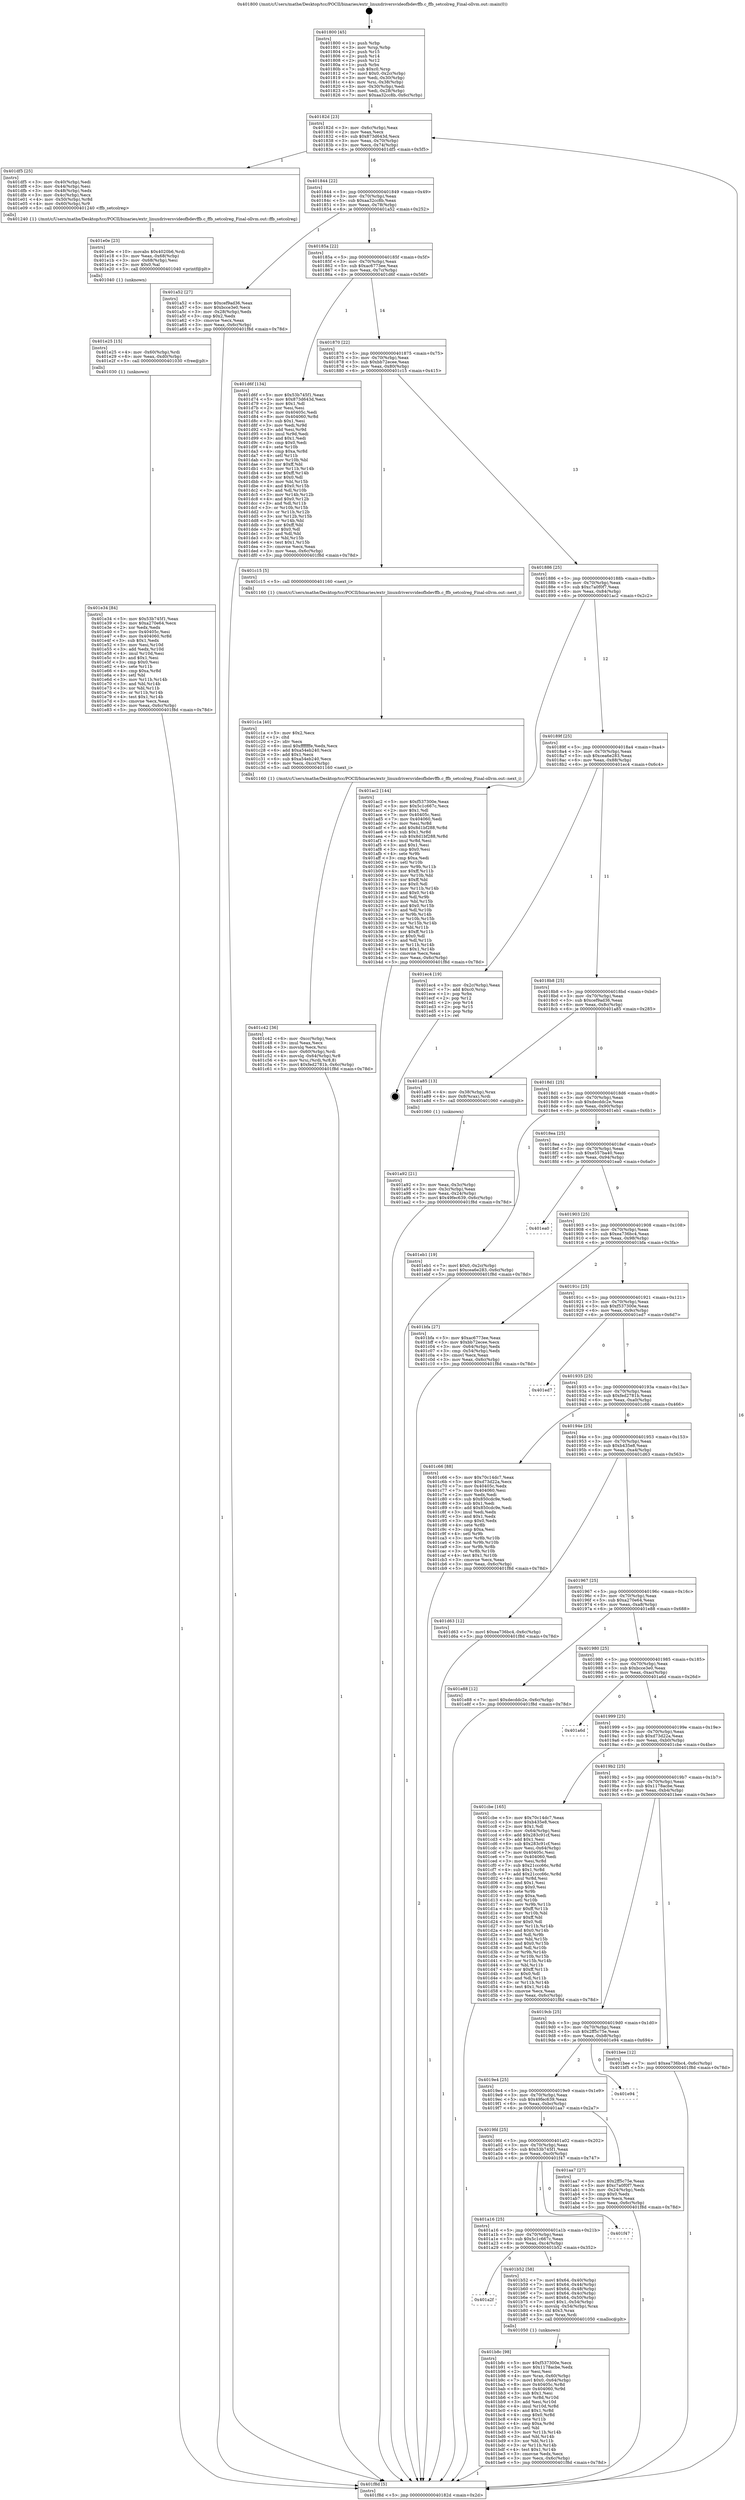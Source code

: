 digraph "0x401800" {
  label = "0x401800 (/mnt/c/Users/mathe/Desktop/tcc/POCII/binaries/extr_linuxdriversvideofbdevffb.c_ffb_setcolreg_Final-ollvm.out::main(0))"
  labelloc = "t"
  node[shape=record]

  Entry [label="",width=0.3,height=0.3,shape=circle,fillcolor=black,style=filled]
  "0x40182d" [label="{
     0x40182d [23]\l
     | [instrs]\l
     &nbsp;&nbsp;0x40182d \<+3\>: mov -0x6c(%rbp),%eax\l
     &nbsp;&nbsp;0x401830 \<+2\>: mov %eax,%ecx\l
     &nbsp;&nbsp;0x401832 \<+6\>: sub $0x873d643d,%ecx\l
     &nbsp;&nbsp;0x401838 \<+3\>: mov %eax,-0x70(%rbp)\l
     &nbsp;&nbsp;0x40183b \<+3\>: mov %ecx,-0x74(%rbp)\l
     &nbsp;&nbsp;0x40183e \<+6\>: je 0000000000401df5 \<main+0x5f5\>\l
  }"]
  "0x401df5" [label="{
     0x401df5 [25]\l
     | [instrs]\l
     &nbsp;&nbsp;0x401df5 \<+3\>: mov -0x40(%rbp),%edi\l
     &nbsp;&nbsp;0x401df8 \<+3\>: mov -0x44(%rbp),%esi\l
     &nbsp;&nbsp;0x401dfb \<+3\>: mov -0x48(%rbp),%edx\l
     &nbsp;&nbsp;0x401dfe \<+3\>: mov -0x4c(%rbp),%ecx\l
     &nbsp;&nbsp;0x401e01 \<+4\>: mov -0x50(%rbp),%r8d\l
     &nbsp;&nbsp;0x401e05 \<+4\>: mov -0x60(%rbp),%r9\l
     &nbsp;&nbsp;0x401e09 \<+5\>: call 0000000000401240 \<ffb_setcolreg\>\l
     | [calls]\l
     &nbsp;&nbsp;0x401240 \{1\} (/mnt/c/Users/mathe/Desktop/tcc/POCII/binaries/extr_linuxdriversvideofbdevffb.c_ffb_setcolreg_Final-ollvm.out::ffb_setcolreg)\l
  }"]
  "0x401844" [label="{
     0x401844 [22]\l
     | [instrs]\l
     &nbsp;&nbsp;0x401844 \<+5\>: jmp 0000000000401849 \<main+0x49\>\l
     &nbsp;&nbsp;0x401849 \<+3\>: mov -0x70(%rbp),%eax\l
     &nbsp;&nbsp;0x40184c \<+5\>: sub $0xaa32cc8b,%eax\l
     &nbsp;&nbsp;0x401851 \<+3\>: mov %eax,-0x78(%rbp)\l
     &nbsp;&nbsp;0x401854 \<+6\>: je 0000000000401a52 \<main+0x252\>\l
  }"]
  Exit [label="",width=0.3,height=0.3,shape=circle,fillcolor=black,style=filled,peripheries=2]
  "0x401a52" [label="{
     0x401a52 [27]\l
     | [instrs]\l
     &nbsp;&nbsp;0x401a52 \<+5\>: mov $0xcef9ad36,%eax\l
     &nbsp;&nbsp;0x401a57 \<+5\>: mov $0xbcce3e0,%ecx\l
     &nbsp;&nbsp;0x401a5c \<+3\>: mov -0x28(%rbp),%edx\l
     &nbsp;&nbsp;0x401a5f \<+3\>: cmp $0x2,%edx\l
     &nbsp;&nbsp;0x401a62 \<+3\>: cmovne %ecx,%eax\l
     &nbsp;&nbsp;0x401a65 \<+3\>: mov %eax,-0x6c(%rbp)\l
     &nbsp;&nbsp;0x401a68 \<+5\>: jmp 0000000000401f8d \<main+0x78d\>\l
  }"]
  "0x40185a" [label="{
     0x40185a [22]\l
     | [instrs]\l
     &nbsp;&nbsp;0x40185a \<+5\>: jmp 000000000040185f \<main+0x5f\>\l
     &nbsp;&nbsp;0x40185f \<+3\>: mov -0x70(%rbp),%eax\l
     &nbsp;&nbsp;0x401862 \<+5\>: sub $0xac6773ee,%eax\l
     &nbsp;&nbsp;0x401867 \<+3\>: mov %eax,-0x7c(%rbp)\l
     &nbsp;&nbsp;0x40186a \<+6\>: je 0000000000401d6f \<main+0x56f\>\l
  }"]
  "0x401f8d" [label="{
     0x401f8d [5]\l
     | [instrs]\l
     &nbsp;&nbsp;0x401f8d \<+5\>: jmp 000000000040182d \<main+0x2d\>\l
  }"]
  "0x401800" [label="{
     0x401800 [45]\l
     | [instrs]\l
     &nbsp;&nbsp;0x401800 \<+1\>: push %rbp\l
     &nbsp;&nbsp;0x401801 \<+3\>: mov %rsp,%rbp\l
     &nbsp;&nbsp;0x401804 \<+2\>: push %r15\l
     &nbsp;&nbsp;0x401806 \<+2\>: push %r14\l
     &nbsp;&nbsp;0x401808 \<+2\>: push %r12\l
     &nbsp;&nbsp;0x40180a \<+1\>: push %rbx\l
     &nbsp;&nbsp;0x40180b \<+7\>: sub $0xc0,%rsp\l
     &nbsp;&nbsp;0x401812 \<+7\>: movl $0x0,-0x2c(%rbp)\l
     &nbsp;&nbsp;0x401819 \<+3\>: mov %edi,-0x30(%rbp)\l
     &nbsp;&nbsp;0x40181c \<+4\>: mov %rsi,-0x38(%rbp)\l
     &nbsp;&nbsp;0x401820 \<+3\>: mov -0x30(%rbp),%edi\l
     &nbsp;&nbsp;0x401823 \<+3\>: mov %edi,-0x28(%rbp)\l
     &nbsp;&nbsp;0x401826 \<+7\>: movl $0xaa32cc8b,-0x6c(%rbp)\l
  }"]
  "0x401e34" [label="{
     0x401e34 [84]\l
     | [instrs]\l
     &nbsp;&nbsp;0x401e34 \<+5\>: mov $0x53b745f1,%eax\l
     &nbsp;&nbsp;0x401e39 \<+5\>: mov $0xa270e64,%ecx\l
     &nbsp;&nbsp;0x401e3e \<+2\>: xor %edx,%edx\l
     &nbsp;&nbsp;0x401e40 \<+7\>: mov 0x40405c,%esi\l
     &nbsp;&nbsp;0x401e47 \<+8\>: mov 0x404060,%r8d\l
     &nbsp;&nbsp;0x401e4f \<+3\>: sub $0x1,%edx\l
     &nbsp;&nbsp;0x401e52 \<+3\>: mov %esi,%r10d\l
     &nbsp;&nbsp;0x401e55 \<+3\>: add %edx,%r10d\l
     &nbsp;&nbsp;0x401e58 \<+4\>: imul %r10d,%esi\l
     &nbsp;&nbsp;0x401e5c \<+3\>: and $0x1,%esi\l
     &nbsp;&nbsp;0x401e5f \<+3\>: cmp $0x0,%esi\l
     &nbsp;&nbsp;0x401e62 \<+4\>: sete %r11b\l
     &nbsp;&nbsp;0x401e66 \<+4\>: cmp $0xa,%r8d\l
     &nbsp;&nbsp;0x401e6a \<+3\>: setl %bl\l
     &nbsp;&nbsp;0x401e6d \<+3\>: mov %r11b,%r14b\l
     &nbsp;&nbsp;0x401e70 \<+3\>: and %bl,%r14b\l
     &nbsp;&nbsp;0x401e73 \<+3\>: xor %bl,%r11b\l
     &nbsp;&nbsp;0x401e76 \<+3\>: or %r11b,%r14b\l
     &nbsp;&nbsp;0x401e79 \<+4\>: test $0x1,%r14b\l
     &nbsp;&nbsp;0x401e7d \<+3\>: cmovne %ecx,%eax\l
     &nbsp;&nbsp;0x401e80 \<+3\>: mov %eax,-0x6c(%rbp)\l
     &nbsp;&nbsp;0x401e83 \<+5\>: jmp 0000000000401f8d \<main+0x78d\>\l
  }"]
  "0x401d6f" [label="{
     0x401d6f [134]\l
     | [instrs]\l
     &nbsp;&nbsp;0x401d6f \<+5\>: mov $0x53b745f1,%eax\l
     &nbsp;&nbsp;0x401d74 \<+5\>: mov $0x873d643d,%ecx\l
     &nbsp;&nbsp;0x401d79 \<+2\>: mov $0x1,%dl\l
     &nbsp;&nbsp;0x401d7b \<+2\>: xor %esi,%esi\l
     &nbsp;&nbsp;0x401d7d \<+7\>: mov 0x40405c,%edi\l
     &nbsp;&nbsp;0x401d84 \<+8\>: mov 0x404060,%r8d\l
     &nbsp;&nbsp;0x401d8c \<+3\>: sub $0x1,%esi\l
     &nbsp;&nbsp;0x401d8f \<+3\>: mov %edi,%r9d\l
     &nbsp;&nbsp;0x401d92 \<+3\>: add %esi,%r9d\l
     &nbsp;&nbsp;0x401d95 \<+4\>: imul %r9d,%edi\l
     &nbsp;&nbsp;0x401d99 \<+3\>: and $0x1,%edi\l
     &nbsp;&nbsp;0x401d9c \<+3\>: cmp $0x0,%edi\l
     &nbsp;&nbsp;0x401d9f \<+4\>: sete %r10b\l
     &nbsp;&nbsp;0x401da3 \<+4\>: cmp $0xa,%r8d\l
     &nbsp;&nbsp;0x401da7 \<+4\>: setl %r11b\l
     &nbsp;&nbsp;0x401dab \<+3\>: mov %r10b,%bl\l
     &nbsp;&nbsp;0x401dae \<+3\>: xor $0xff,%bl\l
     &nbsp;&nbsp;0x401db1 \<+3\>: mov %r11b,%r14b\l
     &nbsp;&nbsp;0x401db4 \<+4\>: xor $0xff,%r14b\l
     &nbsp;&nbsp;0x401db8 \<+3\>: xor $0x0,%dl\l
     &nbsp;&nbsp;0x401dbb \<+3\>: mov %bl,%r15b\l
     &nbsp;&nbsp;0x401dbe \<+4\>: and $0x0,%r15b\l
     &nbsp;&nbsp;0x401dc2 \<+3\>: and %dl,%r10b\l
     &nbsp;&nbsp;0x401dc5 \<+3\>: mov %r14b,%r12b\l
     &nbsp;&nbsp;0x401dc8 \<+4\>: and $0x0,%r12b\l
     &nbsp;&nbsp;0x401dcc \<+3\>: and %dl,%r11b\l
     &nbsp;&nbsp;0x401dcf \<+3\>: or %r10b,%r15b\l
     &nbsp;&nbsp;0x401dd2 \<+3\>: or %r11b,%r12b\l
     &nbsp;&nbsp;0x401dd5 \<+3\>: xor %r12b,%r15b\l
     &nbsp;&nbsp;0x401dd8 \<+3\>: or %r14b,%bl\l
     &nbsp;&nbsp;0x401ddb \<+3\>: xor $0xff,%bl\l
     &nbsp;&nbsp;0x401dde \<+3\>: or $0x0,%dl\l
     &nbsp;&nbsp;0x401de1 \<+2\>: and %dl,%bl\l
     &nbsp;&nbsp;0x401de3 \<+3\>: or %bl,%r15b\l
     &nbsp;&nbsp;0x401de6 \<+4\>: test $0x1,%r15b\l
     &nbsp;&nbsp;0x401dea \<+3\>: cmovne %ecx,%eax\l
     &nbsp;&nbsp;0x401ded \<+3\>: mov %eax,-0x6c(%rbp)\l
     &nbsp;&nbsp;0x401df0 \<+5\>: jmp 0000000000401f8d \<main+0x78d\>\l
  }"]
  "0x401870" [label="{
     0x401870 [22]\l
     | [instrs]\l
     &nbsp;&nbsp;0x401870 \<+5\>: jmp 0000000000401875 \<main+0x75\>\l
     &nbsp;&nbsp;0x401875 \<+3\>: mov -0x70(%rbp),%eax\l
     &nbsp;&nbsp;0x401878 \<+5\>: sub $0xbb72ecee,%eax\l
     &nbsp;&nbsp;0x40187d \<+3\>: mov %eax,-0x80(%rbp)\l
     &nbsp;&nbsp;0x401880 \<+6\>: je 0000000000401c15 \<main+0x415\>\l
  }"]
  "0x401e25" [label="{
     0x401e25 [15]\l
     | [instrs]\l
     &nbsp;&nbsp;0x401e25 \<+4\>: mov -0x60(%rbp),%rdi\l
     &nbsp;&nbsp;0x401e29 \<+6\>: mov %eax,-0xd0(%rbp)\l
     &nbsp;&nbsp;0x401e2f \<+5\>: call 0000000000401030 \<free@plt\>\l
     | [calls]\l
     &nbsp;&nbsp;0x401030 \{1\} (unknown)\l
  }"]
  "0x401c15" [label="{
     0x401c15 [5]\l
     | [instrs]\l
     &nbsp;&nbsp;0x401c15 \<+5\>: call 0000000000401160 \<next_i\>\l
     | [calls]\l
     &nbsp;&nbsp;0x401160 \{1\} (/mnt/c/Users/mathe/Desktop/tcc/POCII/binaries/extr_linuxdriversvideofbdevffb.c_ffb_setcolreg_Final-ollvm.out::next_i)\l
  }"]
  "0x401886" [label="{
     0x401886 [25]\l
     | [instrs]\l
     &nbsp;&nbsp;0x401886 \<+5\>: jmp 000000000040188b \<main+0x8b\>\l
     &nbsp;&nbsp;0x40188b \<+3\>: mov -0x70(%rbp),%eax\l
     &nbsp;&nbsp;0x40188e \<+5\>: sub $0xc7a0f0f7,%eax\l
     &nbsp;&nbsp;0x401893 \<+6\>: mov %eax,-0x84(%rbp)\l
     &nbsp;&nbsp;0x401899 \<+6\>: je 0000000000401ac2 \<main+0x2c2\>\l
  }"]
  "0x401e0e" [label="{
     0x401e0e [23]\l
     | [instrs]\l
     &nbsp;&nbsp;0x401e0e \<+10\>: movabs $0x4020b6,%rdi\l
     &nbsp;&nbsp;0x401e18 \<+3\>: mov %eax,-0x68(%rbp)\l
     &nbsp;&nbsp;0x401e1b \<+3\>: mov -0x68(%rbp),%esi\l
     &nbsp;&nbsp;0x401e1e \<+2\>: mov $0x0,%al\l
     &nbsp;&nbsp;0x401e20 \<+5\>: call 0000000000401040 \<printf@plt\>\l
     | [calls]\l
     &nbsp;&nbsp;0x401040 \{1\} (unknown)\l
  }"]
  "0x401ac2" [label="{
     0x401ac2 [144]\l
     | [instrs]\l
     &nbsp;&nbsp;0x401ac2 \<+5\>: mov $0xf537300e,%eax\l
     &nbsp;&nbsp;0x401ac7 \<+5\>: mov $0x5c1c667c,%ecx\l
     &nbsp;&nbsp;0x401acc \<+2\>: mov $0x1,%dl\l
     &nbsp;&nbsp;0x401ace \<+7\>: mov 0x40405c,%esi\l
     &nbsp;&nbsp;0x401ad5 \<+7\>: mov 0x404060,%edi\l
     &nbsp;&nbsp;0x401adc \<+3\>: mov %esi,%r8d\l
     &nbsp;&nbsp;0x401adf \<+7\>: add $0x8d1bf288,%r8d\l
     &nbsp;&nbsp;0x401ae6 \<+4\>: sub $0x1,%r8d\l
     &nbsp;&nbsp;0x401aea \<+7\>: sub $0x8d1bf288,%r8d\l
     &nbsp;&nbsp;0x401af1 \<+4\>: imul %r8d,%esi\l
     &nbsp;&nbsp;0x401af5 \<+3\>: and $0x1,%esi\l
     &nbsp;&nbsp;0x401af8 \<+3\>: cmp $0x0,%esi\l
     &nbsp;&nbsp;0x401afb \<+4\>: sete %r9b\l
     &nbsp;&nbsp;0x401aff \<+3\>: cmp $0xa,%edi\l
     &nbsp;&nbsp;0x401b02 \<+4\>: setl %r10b\l
     &nbsp;&nbsp;0x401b06 \<+3\>: mov %r9b,%r11b\l
     &nbsp;&nbsp;0x401b09 \<+4\>: xor $0xff,%r11b\l
     &nbsp;&nbsp;0x401b0d \<+3\>: mov %r10b,%bl\l
     &nbsp;&nbsp;0x401b10 \<+3\>: xor $0xff,%bl\l
     &nbsp;&nbsp;0x401b13 \<+3\>: xor $0x0,%dl\l
     &nbsp;&nbsp;0x401b16 \<+3\>: mov %r11b,%r14b\l
     &nbsp;&nbsp;0x401b19 \<+4\>: and $0x0,%r14b\l
     &nbsp;&nbsp;0x401b1d \<+3\>: and %dl,%r9b\l
     &nbsp;&nbsp;0x401b20 \<+3\>: mov %bl,%r15b\l
     &nbsp;&nbsp;0x401b23 \<+4\>: and $0x0,%r15b\l
     &nbsp;&nbsp;0x401b27 \<+3\>: and %dl,%r10b\l
     &nbsp;&nbsp;0x401b2a \<+3\>: or %r9b,%r14b\l
     &nbsp;&nbsp;0x401b2d \<+3\>: or %r10b,%r15b\l
     &nbsp;&nbsp;0x401b30 \<+3\>: xor %r15b,%r14b\l
     &nbsp;&nbsp;0x401b33 \<+3\>: or %bl,%r11b\l
     &nbsp;&nbsp;0x401b36 \<+4\>: xor $0xff,%r11b\l
     &nbsp;&nbsp;0x401b3a \<+3\>: or $0x0,%dl\l
     &nbsp;&nbsp;0x401b3d \<+3\>: and %dl,%r11b\l
     &nbsp;&nbsp;0x401b40 \<+3\>: or %r11b,%r14b\l
     &nbsp;&nbsp;0x401b43 \<+4\>: test $0x1,%r14b\l
     &nbsp;&nbsp;0x401b47 \<+3\>: cmovne %ecx,%eax\l
     &nbsp;&nbsp;0x401b4a \<+3\>: mov %eax,-0x6c(%rbp)\l
     &nbsp;&nbsp;0x401b4d \<+5\>: jmp 0000000000401f8d \<main+0x78d\>\l
  }"]
  "0x40189f" [label="{
     0x40189f [25]\l
     | [instrs]\l
     &nbsp;&nbsp;0x40189f \<+5\>: jmp 00000000004018a4 \<main+0xa4\>\l
     &nbsp;&nbsp;0x4018a4 \<+3\>: mov -0x70(%rbp),%eax\l
     &nbsp;&nbsp;0x4018a7 \<+5\>: sub $0xcea6e283,%eax\l
     &nbsp;&nbsp;0x4018ac \<+6\>: mov %eax,-0x88(%rbp)\l
     &nbsp;&nbsp;0x4018b2 \<+6\>: je 0000000000401ec4 \<main+0x6c4\>\l
  }"]
  "0x401c42" [label="{
     0x401c42 [36]\l
     | [instrs]\l
     &nbsp;&nbsp;0x401c42 \<+6\>: mov -0xcc(%rbp),%ecx\l
     &nbsp;&nbsp;0x401c48 \<+3\>: imul %eax,%ecx\l
     &nbsp;&nbsp;0x401c4b \<+3\>: movslq %ecx,%rsi\l
     &nbsp;&nbsp;0x401c4e \<+4\>: mov -0x60(%rbp),%rdi\l
     &nbsp;&nbsp;0x401c52 \<+4\>: movslq -0x64(%rbp),%r8\l
     &nbsp;&nbsp;0x401c56 \<+4\>: mov %rsi,(%rdi,%r8,8)\l
     &nbsp;&nbsp;0x401c5a \<+7\>: movl $0xfed2781b,-0x6c(%rbp)\l
     &nbsp;&nbsp;0x401c61 \<+5\>: jmp 0000000000401f8d \<main+0x78d\>\l
  }"]
  "0x401ec4" [label="{
     0x401ec4 [19]\l
     | [instrs]\l
     &nbsp;&nbsp;0x401ec4 \<+3\>: mov -0x2c(%rbp),%eax\l
     &nbsp;&nbsp;0x401ec7 \<+7\>: add $0xc0,%rsp\l
     &nbsp;&nbsp;0x401ece \<+1\>: pop %rbx\l
     &nbsp;&nbsp;0x401ecf \<+2\>: pop %r12\l
     &nbsp;&nbsp;0x401ed1 \<+2\>: pop %r14\l
     &nbsp;&nbsp;0x401ed3 \<+2\>: pop %r15\l
     &nbsp;&nbsp;0x401ed5 \<+1\>: pop %rbp\l
     &nbsp;&nbsp;0x401ed6 \<+1\>: ret\l
  }"]
  "0x4018b8" [label="{
     0x4018b8 [25]\l
     | [instrs]\l
     &nbsp;&nbsp;0x4018b8 \<+5\>: jmp 00000000004018bd \<main+0xbd\>\l
     &nbsp;&nbsp;0x4018bd \<+3\>: mov -0x70(%rbp),%eax\l
     &nbsp;&nbsp;0x4018c0 \<+5\>: sub $0xcef9ad36,%eax\l
     &nbsp;&nbsp;0x4018c5 \<+6\>: mov %eax,-0x8c(%rbp)\l
     &nbsp;&nbsp;0x4018cb \<+6\>: je 0000000000401a85 \<main+0x285\>\l
  }"]
  "0x401c1a" [label="{
     0x401c1a [40]\l
     | [instrs]\l
     &nbsp;&nbsp;0x401c1a \<+5\>: mov $0x2,%ecx\l
     &nbsp;&nbsp;0x401c1f \<+1\>: cltd\l
     &nbsp;&nbsp;0x401c20 \<+2\>: idiv %ecx\l
     &nbsp;&nbsp;0x401c22 \<+6\>: imul $0xfffffffe,%edx,%ecx\l
     &nbsp;&nbsp;0x401c28 \<+6\>: add $0xa54eb240,%ecx\l
     &nbsp;&nbsp;0x401c2e \<+3\>: add $0x1,%ecx\l
     &nbsp;&nbsp;0x401c31 \<+6\>: sub $0xa54eb240,%ecx\l
     &nbsp;&nbsp;0x401c37 \<+6\>: mov %ecx,-0xcc(%rbp)\l
     &nbsp;&nbsp;0x401c3d \<+5\>: call 0000000000401160 \<next_i\>\l
     | [calls]\l
     &nbsp;&nbsp;0x401160 \{1\} (/mnt/c/Users/mathe/Desktop/tcc/POCII/binaries/extr_linuxdriversvideofbdevffb.c_ffb_setcolreg_Final-ollvm.out::next_i)\l
  }"]
  "0x401a85" [label="{
     0x401a85 [13]\l
     | [instrs]\l
     &nbsp;&nbsp;0x401a85 \<+4\>: mov -0x38(%rbp),%rax\l
     &nbsp;&nbsp;0x401a89 \<+4\>: mov 0x8(%rax),%rdi\l
     &nbsp;&nbsp;0x401a8d \<+5\>: call 0000000000401060 \<atoi@plt\>\l
     | [calls]\l
     &nbsp;&nbsp;0x401060 \{1\} (unknown)\l
  }"]
  "0x4018d1" [label="{
     0x4018d1 [25]\l
     | [instrs]\l
     &nbsp;&nbsp;0x4018d1 \<+5\>: jmp 00000000004018d6 \<main+0xd6\>\l
     &nbsp;&nbsp;0x4018d6 \<+3\>: mov -0x70(%rbp),%eax\l
     &nbsp;&nbsp;0x4018d9 \<+5\>: sub $0xdecddc2e,%eax\l
     &nbsp;&nbsp;0x4018de \<+6\>: mov %eax,-0x90(%rbp)\l
     &nbsp;&nbsp;0x4018e4 \<+6\>: je 0000000000401eb1 \<main+0x6b1\>\l
  }"]
  "0x401a92" [label="{
     0x401a92 [21]\l
     | [instrs]\l
     &nbsp;&nbsp;0x401a92 \<+3\>: mov %eax,-0x3c(%rbp)\l
     &nbsp;&nbsp;0x401a95 \<+3\>: mov -0x3c(%rbp),%eax\l
     &nbsp;&nbsp;0x401a98 \<+3\>: mov %eax,-0x24(%rbp)\l
     &nbsp;&nbsp;0x401a9b \<+7\>: movl $0x49fec639,-0x6c(%rbp)\l
     &nbsp;&nbsp;0x401aa2 \<+5\>: jmp 0000000000401f8d \<main+0x78d\>\l
  }"]
  "0x401b8c" [label="{
     0x401b8c [98]\l
     | [instrs]\l
     &nbsp;&nbsp;0x401b8c \<+5\>: mov $0xf537300e,%ecx\l
     &nbsp;&nbsp;0x401b91 \<+5\>: mov $0x1178acbe,%edx\l
     &nbsp;&nbsp;0x401b96 \<+2\>: xor %esi,%esi\l
     &nbsp;&nbsp;0x401b98 \<+4\>: mov %rax,-0x60(%rbp)\l
     &nbsp;&nbsp;0x401b9c \<+7\>: movl $0x0,-0x64(%rbp)\l
     &nbsp;&nbsp;0x401ba3 \<+8\>: mov 0x40405c,%r8d\l
     &nbsp;&nbsp;0x401bab \<+8\>: mov 0x404060,%r9d\l
     &nbsp;&nbsp;0x401bb3 \<+3\>: sub $0x1,%esi\l
     &nbsp;&nbsp;0x401bb6 \<+3\>: mov %r8d,%r10d\l
     &nbsp;&nbsp;0x401bb9 \<+3\>: add %esi,%r10d\l
     &nbsp;&nbsp;0x401bbc \<+4\>: imul %r10d,%r8d\l
     &nbsp;&nbsp;0x401bc0 \<+4\>: and $0x1,%r8d\l
     &nbsp;&nbsp;0x401bc4 \<+4\>: cmp $0x0,%r8d\l
     &nbsp;&nbsp;0x401bc8 \<+4\>: sete %r11b\l
     &nbsp;&nbsp;0x401bcc \<+4\>: cmp $0xa,%r9d\l
     &nbsp;&nbsp;0x401bd0 \<+3\>: setl %bl\l
     &nbsp;&nbsp;0x401bd3 \<+3\>: mov %r11b,%r14b\l
     &nbsp;&nbsp;0x401bd6 \<+3\>: and %bl,%r14b\l
     &nbsp;&nbsp;0x401bd9 \<+3\>: xor %bl,%r11b\l
     &nbsp;&nbsp;0x401bdc \<+3\>: or %r11b,%r14b\l
     &nbsp;&nbsp;0x401bdf \<+4\>: test $0x1,%r14b\l
     &nbsp;&nbsp;0x401be3 \<+3\>: cmovne %edx,%ecx\l
     &nbsp;&nbsp;0x401be6 \<+3\>: mov %ecx,-0x6c(%rbp)\l
     &nbsp;&nbsp;0x401be9 \<+5\>: jmp 0000000000401f8d \<main+0x78d\>\l
  }"]
  "0x401eb1" [label="{
     0x401eb1 [19]\l
     | [instrs]\l
     &nbsp;&nbsp;0x401eb1 \<+7\>: movl $0x0,-0x2c(%rbp)\l
     &nbsp;&nbsp;0x401eb8 \<+7\>: movl $0xcea6e283,-0x6c(%rbp)\l
     &nbsp;&nbsp;0x401ebf \<+5\>: jmp 0000000000401f8d \<main+0x78d\>\l
  }"]
  "0x4018ea" [label="{
     0x4018ea [25]\l
     | [instrs]\l
     &nbsp;&nbsp;0x4018ea \<+5\>: jmp 00000000004018ef \<main+0xef\>\l
     &nbsp;&nbsp;0x4018ef \<+3\>: mov -0x70(%rbp),%eax\l
     &nbsp;&nbsp;0x4018f2 \<+5\>: sub $0xe557ba40,%eax\l
     &nbsp;&nbsp;0x4018f7 \<+6\>: mov %eax,-0x94(%rbp)\l
     &nbsp;&nbsp;0x4018fd \<+6\>: je 0000000000401ea0 \<main+0x6a0\>\l
  }"]
  "0x401a2f" [label="{
     0x401a2f\l
  }", style=dashed]
  "0x401ea0" [label="{
     0x401ea0\l
  }", style=dashed]
  "0x401903" [label="{
     0x401903 [25]\l
     | [instrs]\l
     &nbsp;&nbsp;0x401903 \<+5\>: jmp 0000000000401908 \<main+0x108\>\l
     &nbsp;&nbsp;0x401908 \<+3\>: mov -0x70(%rbp),%eax\l
     &nbsp;&nbsp;0x40190b \<+5\>: sub $0xea736bc4,%eax\l
     &nbsp;&nbsp;0x401910 \<+6\>: mov %eax,-0x98(%rbp)\l
     &nbsp;&nbsp;0x401916 \<+6\>: je 0000000000401bfa \<main+0x3fa\>\l
  }"]
  "0x401b52" [label="{
     0x401b52 [58]\l
     | [instrs]\l
     &nbsp;&nbsp;0x401b52 \<+7\>: movl $0x64,-0x40(%rbp)\l
     &nbsp;&nbsp;0x401b59 \<+7\>: movl $0x64,-0x44(%rbp)\l
     &nbsp;&nbsp;0x401b60 \<+7\>: movl $0x64,-0x48(%rbp)\l
     &nbsp;&nbsp;0x401b67 \<+7\>: movl $0x64,-0x4c(%rbp)\l
     &nbsp;&nbsp;0x401b6e \<+7\>: movl $0x64,-0x50(%rbp)\l
     &nbsp;&nbsp;0x401b75 \<+7\>: movl $0x1,-0x54(%rbp)\l
     &nbsp;&nbsp;0x401b7c \<+4\>: movslq -0x54(%rbp),%rax\l
     &nbsp;&nbsp;0x401b80 \<+4\>: shl $0x3,%rax\l
     &nbsp;&nbsp;0x401b84 \<+3\>: mov %rax,%rdi\l
     &nbsp;&nbsp;0x401b87 \<+5\>: call 0000000000401050 \<malloc@plt\>\l
     | [calls]\l
     &nbsp;&nbsp;0x401050 \{1\} (unknown)\l
  }"]
  "0x401bfa" [label="{
     0x401bfa [27]\l
     | [instrs]\l
     &nbsp;&nbsp;0x401bfa \<+5\>: mov $0xac6773ee,%eax\l
     &nbsp;&nbsp;0x401bff \<+5\>: mov $0xbb72ecee,%ecx\l
     &nbsp;&nbsp;0x401c04 \<+3\>: mov -0x64(%rbp),%edx\l
     &nbsp;&nbsp;0x401c07 \<+3\>: cmp -0x54(%rbp),%edx\l
     &nbsp;&nbsp;0x401c0a \<+3\>: cmovl %ecx,%eax\l
     &nbsp;&nbsp;0x401c0d \<+3\>: mov %eax,-0x6c(%rbp)\l
     &nbsp;&nbsp;0x401c10 \<+5\>: jmp 0000000000401f8d \<main+0x78d\>\l
  }"]
  "0x40191c" [label="{
     0x40191c [25]\l
     | [instrs]\l
     &nbsp;&nbsp;0x40191c \<+5\>: jmp 0000000000401921 \<main+0x121\>\l
     &nbsp;&nbsp;0x401921 \<+3\>: mov -0x70(%rbp),%eax\l
     &nbsp;&nbsp;0x401924 \<+5\>: sub $0xf537300e,%eax\l
     &nbsp;&nbsp;0x401929 \<+6\>: mov %eax,-0x9c(%rbp)\l
     &nbsp;&nbsp;0x40192f \<+6\>: je 0000000000401ed7 \<main+0x6d7\>\l
  }"]
  "0x401a16" [label="{
     0x401a16 [25]\l
     | [instrs]\l
     &nbsp;&nbsp;0x401a16 \<+5\>: jmp 0000000000401a1b \<main+0x21b\>\l
     &nbsp;&nbsp;0x401a1b \<+3\>: mov -0x70(%rbp),%eax\l
     &nbsp;&nbsp;0x401a1e \<+5\>: sub $0x5c1c667c,%eax\l
     &nbsp;&nbsp;0x401a23 \<+6\>: mov %eax,-0xc4(%rbp)\l
     &nbsp;&nbsp;0x401a29 \<+6\>: je 0000000000401b52 \<main+0x352\>\l
  }"]
  "0x401ed7" [label="{
     0x401ed7\l
  }", style=dashed]
  "0x401935" [label="{
     0x401935 [25]\l
     | [instrs]\l
     &nbsp;&nbsp;0x401935 \<+5\>: jmp 000000000040193a \<main+0x13a\>\l
     &nbsp;&nbsp;0x40193a \<+3\>: mov -0x70(%rbp),%eax\l
     &nbsp;&nbsp;0x40193d \<+5\>: sub $0xfed2781b,%eax\l
     &nbsp;&nbsp;0x401942 \<+6\>: mov %eax,-0xa0(%rbp)\l
     &nbsp;&nbsp;0x401948 \<+6\>: je 0000000000401c66 \<main+0x466\>\l
  }"]
  "0x401f47" [label="{
     0x401f47\l
  }", style=dashed]
  "0x401c66" [label="{
     0x401c66 [88]\l
     | [instrs]\l
     &nbsp;&nbsp;0x401c66 \<+5\>: mov $0x70c14dc7,%eax\l
     &nbsp;&nbsp;0x401c6b \<+5\>: mov $0xd73d22a,%ecx\l
     &nbsp;&nbsp;0x401c70 \<+7\>: mov 0x40405c,%edx\l
     &nbsp;&nbsp;0x401c77 \<+7\>: mov 0x404060,%esi\l
     &nbsp;&nbsp;0x401c7e \<+2\>: mov %edx,%edi\l
     &nbsp;&nbsp;0x401c80 \<+6\>: sub $0x850cdc9e,%edi\l
     &nbsp;&nbsp;0x401c86 \<+3\>: sub $0x1,%edi\l
     &nbsp;&nbsp;0x401c89 \<+6\>: add $0x850cdc9e,%edi\l
     &nbsp;&nbsp;0x401c8f \<+3\>: imul %edi,%edx\l
     &nbsp;&nbsp;0x401c92 \<+3\>: and $0x1,%edx\l
     &nbsp;&nbsp;0x401c95 \<+3\>: cmp $0x0,%edx\l
     &nbsp;&nbsp;0x401c98 \<+4\>: sete %r8b\l
     &nbsp;&nbsp;0x401c9c \<+3\>: cmp $0xa,%esi\l
     &nbsp;&nbsp;0x401c9f \<+4\>: setl %r9b\l
     &nbsp;&nbsp;0x401ca3 \<+3\>: mov %r8b,%r10b\l
     &nbsp;&nbsp;0x401ca6 \<+3\>: and %r9b,%r10b\l
     &nbsp;&nbsp;0x401ca9 \<+3\>: xor %r9b,%r8b\l
     &nbsp;&nbsp;0x401cac \<+3\>: or %r8b,%r10b\l
     &nbsp;&nbsp;0x401caf \<+4\>: test $0x1,%r10b\l
     &nbsp;&nbsp;0x401cb3 \<+3\>: cmovne %ecx,%eax\l
     &nbsp;&nbsp;0x401cb6 \<+3\>: mov %eax,-0x6c(%rbp)\l
     &nbsp;&nbsp;0x401cb9 \<+5\>: jmp 0000000000401f8d \<main+0x78d\>\l
  }"]
  "0x40194e" [label="{
     0x40194e [25]\l
     | [instrs]\l
     &nbsp;&nbsp;0x40194e \<+5\>: jmp 0000000000401953 \<main+0x153\>\l
     &nbsp;&nbsp;0x401953 \<+3\>: mov -0x70(%rbp),%eax\l
     &nbsp;&nbsp;0x401956 \<+5\>: sub $0xb435e8,%eax\l
     &nbsp;&nbsp;0x40195b \<+6\>: mov %eax,-0xa4(%rbp)\l
     &nbsp;&nbsp;0x401961 \<+6\>: je 0000000000401d63 \<main+0x563\>\l
  }"]
  "0x4019fd" [label="{
     0x4019fd [25]\l
     | [instrs]\l
     &nbsp;&nbsp;0x4019fd \<+5\>: jmp 0000000000401a02 \<main+0x202\>\l
     &nbsp;&nbsp;0x401a02 \<+3\>: mov -0x70(%rbp),%eax\l
     &nbsp;&nbsp;0x401a05 \<+5\>: sub $0x53b745f1,%eax\l
     &nbsp;&nbsp;0x401a0a \<+6\>: mov %eax,-0xc0(%rbp)\l
     &nbsp;&nbsp;0x401a10 \<+6\>: je 0000000000401f47 \<main+0x747\>\l
  }"]
  "0x401d63" [label="{
     0x401d63 [12]\l
     | [instrs]\l
     &nbsp;&nbsp;0x401d63 \<+7\>: movl $0xea736bc4,-0x6c(%rbp)\l
     &nbsp;&nbsp;0x401d6a \<+5\>: jmp 0000000000401f8d \<main+0x78d\>\l
  }"]
  "0x401967" [label="{
     0x401967 [25]\l
     | [instrs]\l
     &nbsp;&nbsp;0x401967 \<+5\>: jmp 000000000040196c \<main+0x16c\>\l
     &nbsp;&nbsp;0x40196c \<+3\>: mov -0x70(%rbp),%eax\l
     &nbsp;&nbsp;0x40196f \<+5\>: sub $0xa270e64,%eax\l
     &nbsp;&nbsp;0x401974 \<+6\>: mov %eax,-0xa8(%rbp)\l
     &nbsp;&nbsp;0x40197a \<+6\>: je 0000000000401e88 \<main+0x688\>\l
  }"]
  "0x401aa7" [label="{
     0x401aa7 [27]\l
     | [instrs]\l
     &nbsp;&nbsp;0x401aa7 \<+5\>: mov $0x2ff5c75e,%eax\l
     &nbsp;&nbsp;0x401aac \<+5\>: mov $0xc7a0f0f7,%ecx\l
     &nbsp;&nbsp;0x401ab1 \<+3\>: mov -0x24(%rbp),%edx\l
     &nbsp;&nbsp;0x401ab4 \<+3\>: cmp $0x0,%edx\l
     &nbsp;&nbsp;0x401ab7 \<+3\>: cmove %ecx,%eax\l
     &nbsp;&nbsp;0x401aba \<+3\>: mov %eax,-0x6c(%rbp)\l
     &nbsp;&nbsp;0x401abd \<+5\>: jmp 0000000000401f8d \<main+0x78d\>\l
  }"]
  "0x401e88" [label="{
     0x401e88 [12]\l
     | [instrs]\l
     &nbsp;&nbsp;0x401e88 \<+7\>: movl $0xdecddc2e,-0x6c(%rbp)\l
     &nbsp;&nbsp;0x401e8f \<+5\>: jmp 0000000000401f8d \<main+0x78d\>\l
  }"]
  "0x401980" [label="{
     0x401980 [25]\l
     | [instrs]\l
     &nbsp;&nbsp;0x401980 \<+5\>: jmp 0000000000401985 \<main+0x185\>\l
     &nbsp;&nbsp;0x401985 \<+3\>: mov -0x70(%rbp),%eax\l
     &nbsp;&nbsp;0x401988 \<+5\>: sub $0xbcce3e0,%eax\l
     &nbsp;&nbsp;0x40198d \<+6\>: mov %eax,-0xac(%rbp)\l
     &nbsp;&nbsp;0x401993 \<+6\>: je 0000000000401a6d \<main+0x26d\>\l
  }"]
  "0x4019e4" [label="{
     0x4019e4 [25]\l
     | [instrs]\l
     &nbsp;&nbsp;0x4019e4 \<+5\>: jmp 00000000004019e9 \<main+0x1e9\>\l
     &nbsp;&nbsp;0x4019e9 \<+3\>: mov -0x70(%rbp),%eax\l
     &nbsp;&nbsp;0x4019ec \<+5\>: sub $0x49fec639,%eax\l
     &nbsp;&nbsp;0x4019f1 \<+6\>: mov %eax,-0xbc(%rbp)\l
     &nbsp;&nbsp;0x4019f7 \<+6\>: je 0000000000401aa7 \<main+0x2a7\>\l
  }"]
  "0x401a6d" [label="{
     0x401a6d\l
  }", style=dashed]
  "0x401999" [label="{
     0x401999 [25]\l
     | [instrs]\l
     &nbsp;&nbsp;0x401999 \<+5\>: jmp 000000000040199e \<main+0x19e\>\l
     &nbsp;&nbsp;0x40199e \<+3\>: mov -0x70(%rbp),%eax\l
     &nbsp;&nbsp;0x4019a1 \<+5\>: sub $0xd73d22a,%eax\l
     &nbsp;&nbsp;0x4019a6 \<+6\>: mov %eax,-0xb0(%rbp)\l
     &nbsp;&nbsp;0x4019ac \<+6\>: je 0000000000401cbe \<main+0x4be\>\l
  }"]
  "0x401e94" [label="{
     0x401e94\l
  }", style=dashed]
  "0x401cbe" [label="{
     0x401cbe [165]\l
     | [instrs]\l
     &nbsp;&nbsp;0x401cbe \<+5\>: mov $0x70c14dc7,%eax\l
     &nbsp;&nbsp;0x401cc3 \<+5\>: mov $0xb435e8,%ecx\l
     &nbsp;&nbsp;0x401cc8 \<+2\>: mov $0x1,%dl\l
     &nbsp;&nbsp;0x401cca \<+3\>: mov -0x64(%rbp),%esi\l
     &nbsp;&nbsp;0x401ccd \<+6\>: add $0x283c91cf,%esi\l
     &nbsp;&nbsp;0x401cd3 \<+3\>: add $0x1,%esi\l
     &nbsp;&nbsp;0x401cd6 \<+6\>: sub $0x283c91cf,%esi\l
     &nbsp;&nbsp;0x401cdc \<+3\>: mov %esi,-0x64(%rbp)\l
     &nbsp;&nbsp;0x401cdf \<+7\>: mov 0x40405c,%esi\l
     &nbsp;&nbsp;0x401ce6 \<+7\>: mov 0x404060,%edi\l
     &nbsp;&nbsp;0x401ced \<+3\>: mov %esi,%r8d\l
     &nbsp;&nbsp;0x401cf0 \<+7\>: sub $0x21ccc66c,%r8d\l
     &nbsp;&nbsp;0x401cf7 \<+4\>: sub $0x1,%r8d\l
     &nbsp;&nbsp;0x401cfb \<+7\>: add $0x21ccc66c,%r8d\l
     &nbsp;&nbsp;0x401d02 \<+4\>: imul %r8d,%esi\l
     &nbsp;&nbsp;0x401d06 \<+3\>: and $0x1,%esi\l
     &nbsp;&nbsp;0x401d09 \<+3\>: cmp $0x0,%esi\l
     &nbsp;&nbsp;0x401d0c \<+4\>: sete %r9b\l
     &nbsp;&nbsp;0x401d10 \<+3\>: cmp $0xa,%edi\l
     &nbsp;&nbsp;0x401d13 \<+4\>: setl %r10b\l
     &nbsp;&nbsp;0x401d17 \<+3\>: mov %r9b,%r11b\l
     &nbsp;&nbsp;0x401d1a \<+4\>: xor $0xff,%r11b\l
     &nbsp;&nbsp;0x401d1e \<+3\>: mov %r10b,%bl\l
     &nbsp;&nbsp;0x401d21 \<+3\>: xor $0xff,%bl\l
     &nbsp;&nbsp;0x401d24 \<+3\>: xor $0x0,%dl\l
     &nbsp;&nbsp;0x401d27 \<+3\>: mov %r11b,%r14b\l
     &nbsp;&nbsp;0x401d2a \<+4\>: and $0x0,%r14b\l
     &nbsp;&nbsp;0x401d2e \<+3\>: and %dl,%r9b\l
     &nbsp;&nbsp;0x401d31 \<+3\>: mov %bl,%r15b\l
     &nbsp;&nbsp;0x401d34 \<+4\>: and $0x0,%r15b\l
     &nbsp;&nbsp;0x401d38 \<+3\>: and %dl,%r10b\l
     &nbsp;&nbsp;0x401d3b \<+3\>: or %r9b,%r14b\l
     &nbsp;&nbsp;0x401d3e \<+3\>: or %r10b,%r15b\l
     &nbsp;&nbsp;0x401d41 \<+3\>: xor %r15b,%r14b\l
     &nbsp;&nbsp;0x401d44 \<+3\>: or %bl,%r11b\l
     &nbsp;&nbsp;0x401d47 \<+4\>: xor $0xff,%r11b\l
     &nbsp;&nbsp;0x401d4b \<+3\>: or $0x0,%dl\l
     &nbsp;&nbsp;0x401d4e \<+3\>: and %dl,%r11b\l
     &nbsp;&nbsp;0x401d51 \<+3\>: or %r11b,%r14b\l
     &nbsp;&nbsp;0x401d54 \<+4\>: test $0x1,%r14b\l
     &nbsp;&nbsp;0x401d58 \<+3\>: cmovne %ecx,%eax\l
     &nbsp;&nbsp;0x401d5b \<+3\>: mov %eax,-0x6c(%rbp)\l
     &nbsp;&nbsp;0x401d5e \<+5\>: jmp 0000000000401f8d \<main+0x78d\>\l
  }"]
  "0x4019b2" [label="{
     0x4019b2 [25]\l
     | [instrs]\l
     &nbsp;&nbsp;0x4019b2 \<+5\>: jmp 00000000004019b7 \<main+0x1b7\>\l
     &nbsp;&nbsp;0x4019b7 \<+3\>: mov -0x70(%rbp),%eax\l
     &nbsp;&nbsp;0x4019ba \<+5\>: sub $0x1178acbe,%eax\l
     &nbsp;&nbsp;0x4019bf \<+6\>: mov %eax,-0xb4(%rbp)\l
     &nbsp;&nbsp;0x4019c5 \<+6\>: je 0000000000401bee \<main+0x3ee\>\l
  }"]
  "0x4019cb" [label="{
     0x4019cb [25]\l
     | [instrs]\l
     &nbsp;&nbsp;0x4019cb \<+5\>: jmp 00000000004019d0 \<main+0x1d0\>\l
     &nbsp;&nbsp;0x4019d0 \<+3\>: mov -0x70(%rbp),%eax\l
     &nbsp;&nbsp;0x4019d3 \<+5\>: sub $0x2ff5c75e,%eax\l
     &nbsp;&nbsp;0x4019d8 \<+6\>: mov %eax,-0xb8(%rbp)\l
     &nbsp;&nbsp;0x4019de \<+6\>: je 0000000000401e94 \<main+0x694\>\l
  }"]
  "0x401bee" [label="{
     0x401bee [12]\l
     | [instrs]\l
     &nbsp;&nbsp;0x401bee \<+7\>: movl $0xea736bc4,-0x6c(%rbp)\l
     &nbsp;&nbsp;0x401bf5 \<+5\>: jmp 0000000000401f8d \<main+0x78d\>\l
  }"]
  Entry -> "0x401800" [label=" 1"]
  "0x40182d" -> "0x401df5" [label=" 1"]
  "0x40182d" -> "0x401844" [label=" 16"]
  "0x401ec4" -> Exit [label=" 1"]
  "0x401844" -> "0x401a52" [label=" 1"]
  "0x401844" -> "0x40185a" [label=" 15"]
  "0x401a52" -> "0x401f8d" [label=" 1"]
  "0x401800" -> "0x40182d" [label=" 1"]
  "0x401f8d" -> "0x40182d" [label=" 16"]
  "0x401eb1" -> "0x401f8d" [label=" 1"]
  "0x40185a" -> "0x401d6f" [label=" 1"]
  "0x40185a" -> "0x401870" [label=" 14"]
  "0x401e88" -> "0x401f8d" [label=" 1"]
  "0x401870" -> "0x401c15" [label=" 1"]
  "0x401870" -> "0x401886" [label=" 13"]
  "0x401e34" -> "0x401f8d" [label=" 1"]
  "0x401886" -> "0x401ac2" [label=" 1"]
  "0x401886" -> "0x40189f" [label=" 12"]
  "0x401e25" -> "0x401e34" [label=" 1"]
  "0x40189f" -> "0x401ec4" [label=" 1"]
  "0x40189f" -> "0x4018b8" [label=" 11"]
  "0x401e0e" -> "0x401e25" [label=" 1"]
  "0x4018b8" -> "0x401a85" [label=" 1"]
  "0x4018b8" -> "0x4018d1" [label=" 10"]
  "0x401a85" -> "0x401a92" [label=" 1"]
  "0x401a92" -> "0x401f8d" [label=" 1"]
  "0x401df5" -> "0x401e0e" [label=" 1"]
  "0x4018d1" -> "0x401eb1" [label=" 1"]
  "0x4018d1" -> "0x4018ea" [label=" 9"]
  "0x401d6f" -> "0x401f8d" [label=" 1"]
  "0x4018ea" -> "0x401ea0" [label=" 0"]
  "0x4018ea" -> "0x401903" [label=" 9"]
  "0x401d63" -> "0x401f8d" [label=" 1"]
  "0x401903" -> "0x401bfa" [label=" 2"]
  "0x401903" -> "0x40191c" [label=" 7"]
  "0x401cbe" -> "0x401f8d" [label=" 1"]
  "0x40191c" -> "0x401ed7" [label=" 0"]
  "0x40191c" -> "0x401935" [label=" 7"]
  "0x401c42" -> "0x401f8d" [label=" 1"]
  "0x401935" -> "0x401c66" [label=" 1"]
  "0x401935" -> "0x40194e" [label=" 6"]
  "0x401c1a" -> "0x401c42" [label=" 1"]
  "0x40194e" -> "0x401d63" [label=" 1"]
  "0x40194e" -> "0x401967" [label=" 5"]
  "0x401bfa" -> "0x401f8d" [label=" 2"]
  "0x401967" -> "0x401e88" [label=" 1"]
  "0x401967" -> "0x401980" [label=" 4"]
  "0x401bee" -> "0x401f8d" [label=" 1"]
  "0x401980" -> "0x401a6d" [label=" 0"]
  "0x401980" -> "0x401999" [label=" 4"]
  "0x401b52" -> "0x401b8c" [label=" 1"]
  "0x401999" -> "0x401cbe" [label=" 1"]
  "0x401999" -> "0x4019b2" [label=" 3"]
  "0x401a16" -> "0x401a2f" [label=" 0"]
  "0x4019b2" -> "0x401bee" [label=" 1"]
  "0x4019b2" -> "0x4019cb" [label=" 2"]
  "0x401a16" -> "0x401b52" [label=" 1"]
  "0x4019cb" -> "0x401e94" [label=" 0"]
  "0x4019cb" -> "0x4019e4" [label=" 2"]
  "0x401b8c" -> "0x401f8d" [label=" 1"]
  "0x4019e4" -> "0x401aa7" [label=" 1"]
  "0x4019e4" -> "0x4019fd" [label=" 1"]
  "0x401aa7" -> "0x401f8d" [label=" 1"]
  "0x401ac2" -> "0x401f8d" [label=" 1"]
  "0x401c15" -> "0x401c1a" [label=" 1"]
  "0x4019fd" -> "0x401f47" [label=" 0"]
  "0x4019fd" -> "0x401a16" [label=" 1"]
  "0x401c66" -> "0x401f8d" [label=" 1"]
}
